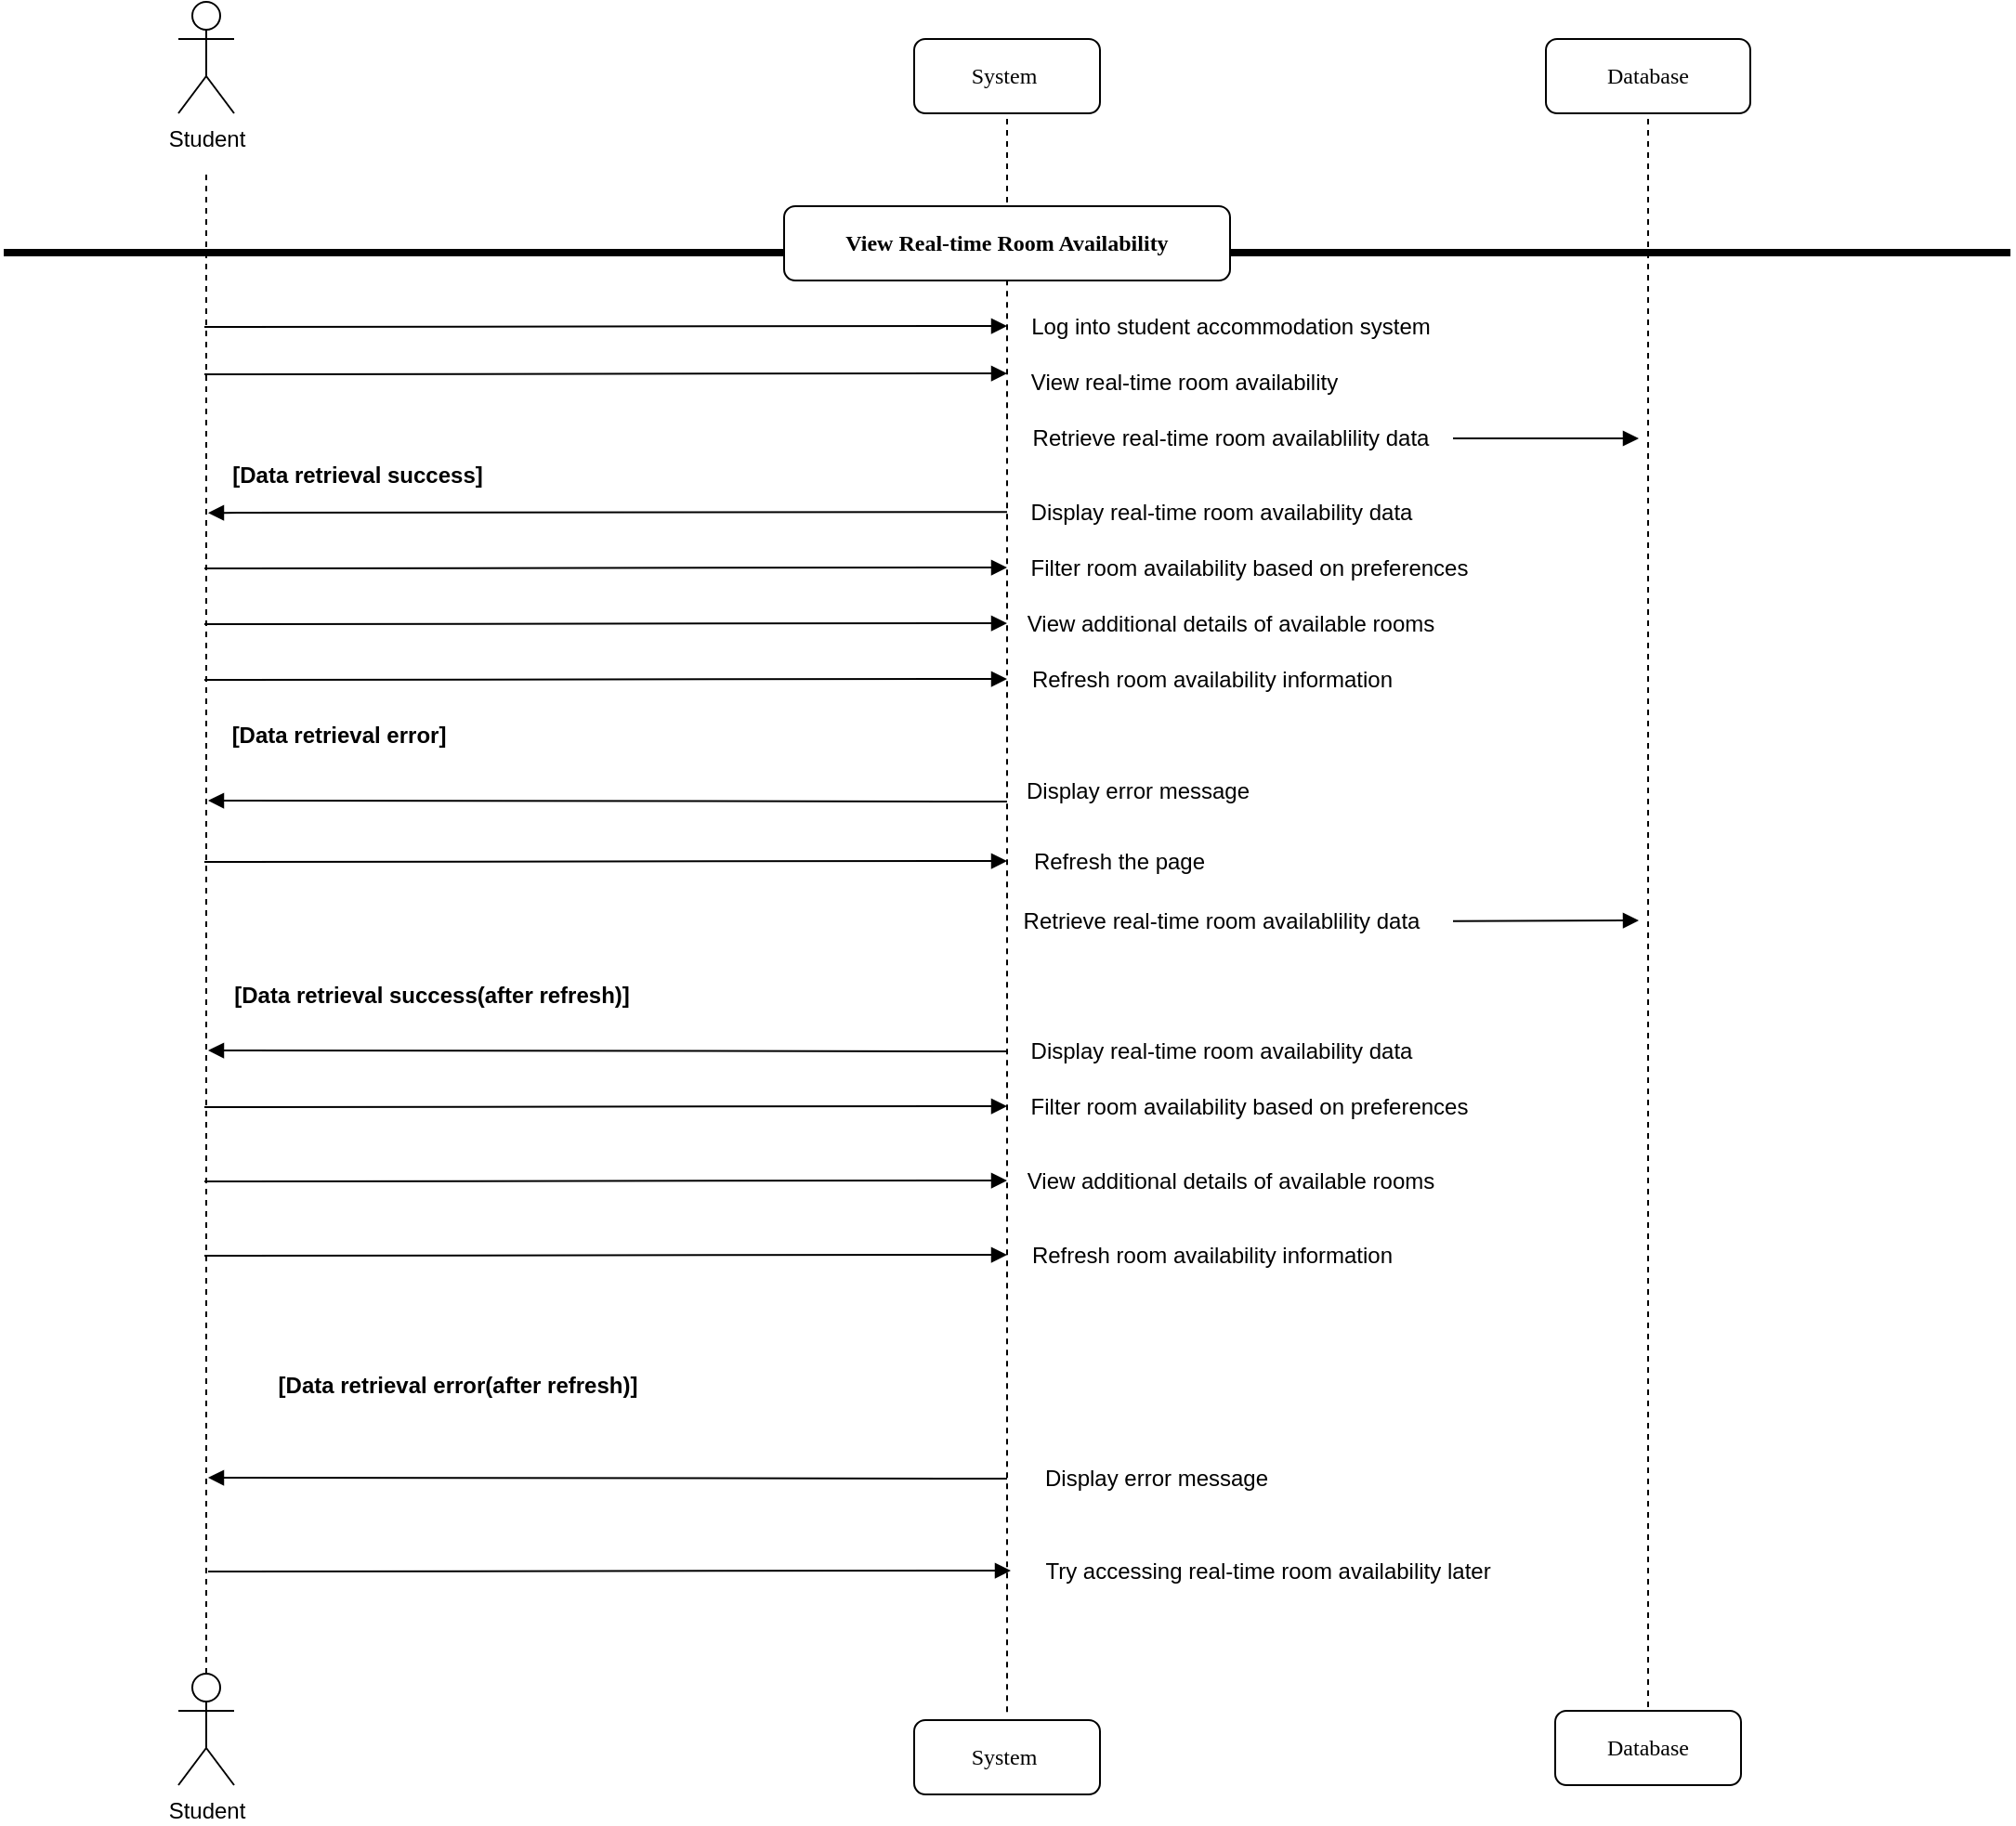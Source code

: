 <mxfile>
    <diagram id="FAJ-ENk93KN7u4JhUUjJ" name="Page-1">
        <mxGraphModel dx="576" dy="432" grid="1" gridSize="10" guides="1" tooltips="1" connect="1" arrows="1" fold="1" page="1" pageScale="1" pageWidth="850" pageHeight="1100" math="0" shadow="0">
            <root>
                <mxCell id="0"/>
                <mxCell id="1" parent="0"/>
                <mxCell id="2" value="Database" style="shape=umlLifeline;perimeter=lifelinePerimeter;whiteSpace=wrap;html=1;container=1;collapsible=0;recursiveResize=0;outlineConnect=0;rounded=1;shadow=0;comic=0;labelBackgroundColor=none;strokeWidth=1;fontFamily=Verdana;fontSize=12;align=center;" vertex="1" parent="1">
                    <mxGeometry x="840" y="350" width="110" height="40" as="geometry"/>
                </mxCell>
                <mxCell id="3" value="" style="endArrow=none;dashed=1;html=1;rounded=0;" edge="1" parent="1" source="8" target="2">
                    <mxGeometry width="50" height="50" relative="1" as="geometry">
                        <mxPoint x="840" y="1000" as="sourcePoint"/>
                        <mxPoint x="740" y="200" as="targetPoint"/>
                    </mxGeometry>
                </mxCell>
                <mxCell id="4" value="" style="line;strokeWidth=4;html=1;perimeter=backbonePerimeter;points=[];outlineConnect=0;" vertex="1" parent="1">
                    <mxGeometry x="10" y="460" width="1080" height="10" as="geometry"/>
                </mxCell>
                <mxCell id="5" value="Log into student accommodation system" style="text;html=1;align=center;verticalAlign=middle;resizable=0;points=[];autosize=1;strokeColor=none;fillColor=none;" vertex="1" parent="1">
                    <mxGeometry x="550" y="490" width="240" height="30" as="geometry"/>
                </mxCell>
                <mxCell id="6" value="View real-time room availability" style="text;html=1;align=center;verticalAlign=middle;resizable=0;points=[];autosize=1;strokeColor=none;fillColor=none;" vertex="1" parent="1">
                    <mxGeometry x="550" y="520" width="190" height="30" as="geometry"/>
                </mxCell>
                <mxCell id="7" value="Retrieve real-time room availablility data" style="text;html=1;align=center;verticalAlign=middle;resizable=0;points=[];autosize=1;strokeColor=none;fillColor=none;" vertex="1" parent="1">
                    <mxGeometry x="550" y="550" width="240" height="30" as="geometry"/>
                </mxCell>
                <mxCell id="8" value="Database" style="shape=umlLifeline;perimeter=lifelinePerimeter;whiteSpace=wrap;html=1;container=1;collapsible=0;recursiveResize=0;outlineConnect=0;rounded=1;shadow=0;comic=0;labelBackgroundColor=none;strokeWidth=1;fontFamily=Verdana;fontSize=12;align=center;" vertex="1" parent="1">
                    <mxGeometry x="845" y="1250" width="100" height="40" as="geometry"/>
                </mxCell>
                <mxCell id="9" value="" style="html=1;verticalAlign=bottom;endArrow=block;labelBackgroundColor=none;fontFamily=Verdana;fontSize=12;edgeStyle=elbowEdgeStyle;elbow=vertical;" edge="1" parent="1">
                    <mxGeometry relative="1" as="geometry">
                        <mxPoint x="550" y="604.58" as="sourcePoint"/>
                        <mxPoint x="120" y="605" as="targetPoint"/>
                        <Array as="points">
                            <mxPoint x="345" y="605.08"/>
                        </Array>
                    </mxGeometry>
                </mxCell>
                <mxCell id="10" value="Filter room availability based on preferences" style="text;html=1;align=center;verticalAlign=middle;resizable=0;points=[];autosize=1;strokeColor=none;fillColor=none;" vertex="1" parent="1">
                    <mxGeometry x="550" y="620" width="260" height="30" as="geometry"/>
                </mxCell>
                <mxCell id="11" value="" style="html=1;verticalAlign=bottom;endArrow=block;labelBackgroundColor=none;fontFamily=Verdana;fontSize=12;edgeStyle=elbowEdgeStyle;elbow=vertical;entryX=0.015;entryY=0.4;entryDx=0;entryDy=0;entryPerimeter=0;" edge="1" parent="1">
                    <mxGeometry relative="1" as="geometry">
                        <mxPoint x="118" y="504.99" as="sourcePoint"/>
                        <mxPoint x="550" y="504.5" as="targetPoint"/>
                    </mxGeometry>
                </mxCell>
                <mxCell id="12" value="" style="html=1;verticalAlign=bottom;endArrow=block;labelBackgroundColor=none;fontFamily=Verdana;fontSize=12;edgeStyle=elbowEdgeStyle;elbow=vertical;" edge="1" parent="1">
                    <mxGeometry relative="1" as="geometry">
                        <mxPoint x="790" y="565" as="sourcePoint"/>
                        <mxPoint x="890" y="564.59" as="targetPoint"/>
                        <Array as="points"/>
                    </mxGeometry>
                </mxCell>
                <mxCell id="13" value="System&amp;nbsp;" style="shape=umlLifeline;perimeter=lifelinePerimeter;whiteSpace=wrap;html=1;container=1;collapsible=0;recursiveResize=0;outlineConnect=0;rounded=1;shadow=0;comic=0;labelBackgroundColor=none;strokeWidth=1;fontFamily=Verdana;fontSize=12;align=center;" vertex="1" parent="1">
                    <mxGeometry x="500" y="1255" width="100" height="40" as="geometry"/>
                </mxCell>
                <mxCell id="14" value="Student" style="shape=umlActor;verticalLabelPosition=bottom;verticalAlign=top;html=1;outlineConnect=0;" vertex="1" parent="1">
                    <mxGeometry x="104" y="1230" width="30" height="60" as="geometry"/>
                </mxCell>
                <mxCell id="15" value="" style="html=1;verticalAlign=bottom;endArrow=block;labelBackgroundColor=none;fontFamily=Verdana;fontSize=12;edgeStyle=elbowEdgeStyle;elbow=vertical;entryX=0.015;entryY=0.4;entryDx=0;entryDy=0;entryPerimeter=0;" edge="1" parent="1">
                    <mxGeometry relative="1" as="geometry">
                        <mxPoint x="118" y="530.49" as="sourcePoint"/>
                        <mxPoint x="550" y="530" as="targetPoint"/>
                    </mxGeometry>
                </mxCell>
                <mxCell id="16" value="&lt;b&gt;[Data retrieval success]&lt;/b&gt;" style="text;html=1;align=center;verticalAlign=middle;resizable=0;points=[];autosize=1;strokeColor=none;fillColor=none;" vertex="1" parent="1">
                    <mxGeometry x="120" y="570" width="160" height="30" as="geometry"/>
                </mxCell>
                <mxCell id="17" value="" style="html=1;verticalAlign=bottom;endArrow=block;labelBackgroundColor=none;fontFamily=Verdana;fontSize=12;edgeStyle=elbowEdgeStyle;elbow=vertical;" edge="1" parent="1">
                    <mxGeometry relative="1" as="geometry">
                        <mxPoint x="550" y="760.48" as="sourcePoint"/>
                        <mxPoint x="120" y="760" as="targetPoint"/>
                    </mxGeometry>
                </mxCell>
                <mxCell id="18" value="" style="endArrow=none;dashed=1;html=1;rounded=0;" edge="1" parent="1" source="23" target="19">
                    <mxGeometry width="50" height="50" relative="1" as="geometry">
                        <mxPoint x="550" y="930" as="sourcePoint"/>
                        <mxPoint x="550" y="120" as="targetPoint"/>
                    </mxGeometry>
                </mxCell>
                <mxCell id="19" value="System&amp;nbsp;" style="shape=umlLifeline;perimeter=lifelinePerimeter;whiteSpace=wrap;html=1;container=1;collapsible=0;recursiveResize=0;outlineConnect=0;rounded=1;shadow=0;comic=0;labelBackgroundColor=none;strokeWidth=1;fontFamily=Verdana;fontSize=12;align=center;" vertex="1" parent="1">
                    <mxGeometry x="500" y="350" width="100" height="40" as="geometry"/>
                </mxCell>
                <mxCell id="20" value="" style="endArrow=none;dashed=1;html=1;rounded=0;" edge="1" parent="1" source="14">
                    <mxGeometry width="50" height="50" relative="1" as="geometry">
                        <mxPoint x="119" y="910" as="sourcePoint"/>
                        <mxPoint x="119" y="420" as="targetPoint"/>
                    </mxGeometry>
                </mxCell>
                <mxCell id="21" value="Student" style="shape=umlActor;verticalLabelPosition=bottom;verticalAlign=top;html=1;outlineConnect=0;" vertex="1" parent="1">
                    <mxGeometry x="104" y="330" width="30" height="60" as="geometry"/>
                </mxCell>
                <mxCell id="22" value="" style="endArrow=none;dashed=1;html=1;rounded=0;" edge="1" parent="1" target="23">
                    <mxGeometry width="50" height="50" relative="1" as="geometry">
                        <mxPoint x="550" y="1250.667" as="sourcePoint"/>
                        <mxPoint x="550" y="390" as="targetPoint"/>
                    </mxGeometry>
                </mxCell>
                <mxCell id="23" value="&lt;b&gt;View Real-time Room Availability&lt;/b&gt;" style="shape=umlLifeline;perimeter=lifelinePerimeter;whiteSpace=wrap;html=1;container=1;collapsible=0;recursiveResize=0;outlineConnect=0;rounded=1;shadow=0;comic=0;labelBackgroundColor=none;strokeWidth=1;fontFamily=Verdana;fontSize=12;align=center;" vertex="1" parent="1">
                    <mxGeometry x="430" y="440" width="240" height="40" as="geometry"/>
                </mxCell>
                <mxCell id="24" value="Display real-time room availability data" style="text;html=1;align=center;verticalAlign=middle;resizable=0;points=[];autosize=1;strokeColor=none;fillColor=none;" vertex="1" parent="1">
                    <mxGeometry x="550" y="590" width="230" height="30" as="geometry"/>
                </mxCell>
                <mxCell id="25" value="View additional details of available rooms" style="text;html=1;align=center;verticalAlign=middle;resizable=0;points=[];autosize=1;strokeColor=none;fillColor=none;" vertex="1" parent="1">
                    <mxGeometry x="550" y="650" width="240" height="30" as="geometry"/>
                </mxCell>
                <mxCell id="26" value="Refresh room availability information" style="text;html=1;align=center;verticalAlign=middle;resizable=0;points=[];autosize=1;strokeColor=none;fillColor=none;" vertex="1" parent="1">
                    <mxGeometry x="550" y="680" width="220" height="30" as="geometry"/>
                </mxCell>
                <mxCell id="27" value="&lt;b&gt;[Data retrieval error]&lt;/b&gt;" style="text;html=1;align=center;verticalAlign=middle;resizable=0;points=[];autosize=1;strokeColor=none;fillColor=none;" vertex="1" parent="1">
                    <mxGeometry x="120" y="710" width="140" height="30" as="geometry"/>
                </mxCell>
                <mxCell id="28" value="" style="html=1;verticalAlign=bottom;endArrow=block;labelBackgroundColor=none;fontFamily=Verdana;fontSize=12;edgeStyle=elbowEdgeStyle;elbow=vertical;entryX=0.015;entryY=0.4;entryDx=0;entryDy=0;entryPerimeter=0;" edge="1" parent="1">
                    <mxGeometry relative="1" as="geometry">
                        <mxPoint x="118" y="664.99" as="sourcePoint"/>
                        <mxPoint x="550" y="664.5" as="targetPoint"/>
                    </mxGeometry>
                </mxCell>
                <mxCell id="29" value="" style="html=1;verticalAlign=bottom;endArrow=block;labelBackgroundColor=none;fontFamily=Verdana;fontSize=12;edgeStyle=elbowEdgeStyle;elbow=vertical;entryX=0.015;entryY=0.4;entryDx=0;entryDy=0;entryPerimeter=0;" edge="1" parent="1">
                    <mxGeometry relative="1" as="geometry">
                        <mxPoint x="118" y="694.99" as="sourcePoint"/>
                        <mxPoint x="550" y="694.5" as="targetPoint"/>
                    </mxGeometry>
                </mxCell>
                <mxCell id="30" value="" style="html=1;verticalAlign=bottom;endArrow=block;labelBackgroundColor=none;fontFamily=Verdana;fontSize=12;edgeStyle=elbowEdgeStyle;elbow=vertical;entryX=0.015;entryY=0.4;entryDx=0;entryDy=0;entryPerimeter=0;" edge="1" parent="1">
                    <mxGeometry relative="1" as="geometry">
                        <mxPoint x="118" y="634.99" as="sourcePoint"/>
                        <mxPoint x="550" y="634.5" as="targetPoint"/>
                    </mxGeometry>
                </mxCell>
                <mxCell id="31" value="Display error message" style="text;html=1;align=center;verticalAlign=middle;resizable=0;points=[];autosize=1;strokeColor=none;fillColor=none;" vertex="1" parent="1">
                    <mxGeometry x="550" y="740" width="140" height="30" as="geometry"/>
                </mxCell>
                <mxCell id="32" value="" style="html=1;verticalAlign=bottom;endArrow=block;labelBackgroundColor=none;fontFamily=Verdana;fontSize=12;edgeStyle=elbowEdgeStyle;elbow=vertical;entryX=0.015;entryY=0.4;entryDx=0;entryDy=0;entryPerimeter=0;" edge="1" parent="1">
                    <mxGeometry relative="1" as="geometry">
                        <mxPoint x="118" y="792.99" as="sourcePoint"/>
                        <mxPoint x="550" y="792.5" as="targetPoint"/>
                    </mxGeometry>
                </mxCell>
                <mxCell id="33" value="Refresh the page" style="text;html=1;align=center;verticalAlign=middle;resizable=0;points=[];autosize=1;strokeColor=none;fillColor=none;" vertex="1" parent="1">
                    <mxGeometry x="550" y="778" width="120" height="30" as="geometry"/>
                </mxCell>
                <mxCell id="34" value="Retrieve real-time room availablility data" style="text;html=1;align=center;verticalAlign=middle;resizable=0;points=[];autosize=1;strokeColor=none;fillColor=none;" vertex="1" parent="1">
                    <mxGeometry x="545" y="810" width="240" height="30" as="geometry"/>
                </mxCell>
                <mxCell id="35" value="" style="html=1;verticalAlign=bottom;endArrow=block;labelBackgroundColor=none;fontFamily=Verdana;fontSize=12;edgeStyle=elbowEdgeStyle;elbow=vertical;" edge="1" parent="1">
                    <mxGeometry relative="1" as="geometry">
                        <mxPoint x="790" y="824.91" as="sourcePoint"/>
                        <mxPoint x="890" y="824.5" as="targetPoint"/>
                        <Array as="points"/>
                    </mxGeometry>
                </mxCell>
                <mxCell id="36" value="&lt;b&gt;[Data retrieval success(after refresh)]&lt;/b&gt;" style="text;html=1;align=center;verticalAlign=middle;resizable=0;points=[];autosize=1;strokeColor=none;fillColor=none;" vertex="1" parent="1">
                    <mxGeometry x="120" y="850" width="240" height="30" as="geometry"/>
                </mxCell>
                <mxCell id="37" value="Display real-time room availability data" style="text;html=1;align=center;verticalAlign=middle;resizable=0;points=[];autosize=1;strokeColor=none;fillColor=none;" vertex="1" parent="1">
                    <mxGeometry x="550" y="880" width="230" height="30" as="geometry"/>
                </mxCell>
                <mxCell id="38" value="Filter room availability based on preferences" style="text;html=1;align=center;verticalAlign=middle;resizable=0;points=[];autosize=1;strokeColor=none;fillColor=none;" vertex="1" parent="1">
                    <mxGeometry x="550" y="910" width="260" height="30" as="geometry"/>
                </mxCell>
                <mxCell id="39" value="View additional details of available rooms" style="text;html=1;align=center;verticalAlign=middle;resizable=0;points=[];autosize=1;strokeColor=none;fillColor=none;" vertex="1" parent="1">
                    <mxGeometry x="550" y="950" width="240" height="30" as="geometry"/>
                </mxCell>
                <mxCell id="40" value="Refresh room availability information" style="text;html=1;align=center;verticalAlign=middle;resizable=0;points=[];autosize=1;strokeColor=none;fillColor=none;" vertex="1" parent="1">
                    <mxGeometry x="550" y="990" width="220" height="30" as="geometry"/>
                </mxCell>
                <mxCell id="41" value="Display error message" style="text;html=1;align=center;verticalAlign=middle;resizable=0;points=[];autosize=1;strokeColor=none;fillColor=none;" vertex="1" parent="1">
                    <mxGeometry x="560" y="1110" width="140" height="30" as="geometry"/>
                </mxCell>
                <mxCell id="42" value="Try accessing real-time room availability later" style="text;html=1;align=center;verticalAlign=middle;resizable=0;points=[];autosize=1;strokeColor=none;fillColor=none;" vertex="1" parent="1">
                    <mxGeometry x="560" y="1160" width="260" height="30" as="geometry"/>
                </mxCell>
                <mxCell id="43" value="&lt;b&gt;[Data retrieval error(after refresh)]&lt;/b&gt;" style="text;html=1;align=center;verticalAlign=middle;resizable=0;points=[];autosize=1;strokeColor=none;fillColor=none;" vertex="1" parent="1">
                    <mxGeometry x="144" y="1060" width="220" height="30" as="geometry"/>
                </mxCell>
                <mxCell id="44" value="" style="html=1;verticalAlign=bottom;endArrow=block;labelBackgroundColor=none;fontFamily=Verdana;fontSize=12;edgeStyle=elbowEdgeStyle;elbow=vertical;" edge="1" parent="1">
                    <mxGeometry relative="1" as="geometry">
                        <mxPoint x="550" y="1124.98" as="sourcePoint"/>
                        <mxPoint x="120" y="1124.5" as="targetPoint"/>
                    </mxGeometry>
                </mxCell>
                <mxCell id="45" value="" style="html=1;verticalAlign=bottom;endArrow=block;labelBackgroundColor=none;fontFamily=Verdana;fontSize=12;edgeStyle=elbowEdgeStyle;elbow=vertical;entryX=0.015;entryY=0.4;entryDx=0;entryDy=0;entryPerimeter=0;" edge="1" parent="1">
                    <mxGeometry relative="1" as="geometry">
                        <mxPoint x="120" y="1174.99" as="sourcePoint"/>
                        <mxPoint x="552" y="1174.5" as="targetPoint"/>
                    </mxGeometry>
                </mxCell>
                <mxCell id="46" value="" style="html=1;verticalAlign=bottom;endArrow=block;labelBackgroundColor=none;fontFamily=Verdana;fontSize=12;edgeStyle=elbowEdgeStyle;elbow=vertical;entryX=0.015;entryY=0.4;entryDx=0;entryDy=0;entryPerimeter=0;" edge="1" parent="1">
                    <mxGeometry relative="1" as="geometry">
                        <mxPoint x="118" y="1004.99" as="sourcePoint"/>
                        <mxPoint x="550" y="1004.5" as="targetPoint"/>
                    </mxGeometry>
                </mxCell>
                <mxCell id="47" value="" style="html=1;verticalAlign=bottom;endArrow=block;labelBackgroundColor=none;fontFamily=Verdana;fontSize=12;edgeStyle=elbowEdgeStyle;elbow=vertical;entryX=0.015;entryY=0.4;entryDx=0;entryDy=0;entryPerimeter=0;" edge="1" parent="1">
                    <mxGeometry relative="1" as="geometry">
                        <mxPoint x="118" y="964.99" as="sourcePoint"/>
                        <mxPoint x="550" y="964.5" as="targetPoint"/>
                    </mxGeometry>
                </mxCell>
                <mxCell id="48" value="" style="html=1;verticalAlign=bottom;endArrow=block;labelBackgroundColor=none;fontFamily=Verdana;fontSize=12;edgeStyle=elbowEdgeStyle;elbow=vertical;entryX=0.015;entryY=0.4;entryDx=0;entryDy=0;entryPerimeter=0;" edge="1" parent="1">
                    <mxGeometry relative="1" as="geometry">
                        <mxPoint x="118" y="924.99" as="sourcePoint"/>
                        <mxPoint x="550" y="924.5" as="targetPoint"/>
                    </mxGeometry>
                </mxCell>
                <mxCell id="49" value="" style="html=1;verticalAlign=bottom;endArrow=block;labelBackgroundColor=none;fontFamily=Verdana;fontSize=12;edgeStyle=elbowEdgeStyle;elbow=vertical;" edge="1" parent="1">
                    <mxGeometry relative="1" as="geometry">
                        <mxPoint x="550" y="894.98" as="sourcePoint"/>
                        <mxPoint x="120" y="894.5" as="targetPoint"/>
                    </mxGeometry>
                </mxCell>
            </root>
        </mxGraphModel>
    </diagram>
</mxfile>